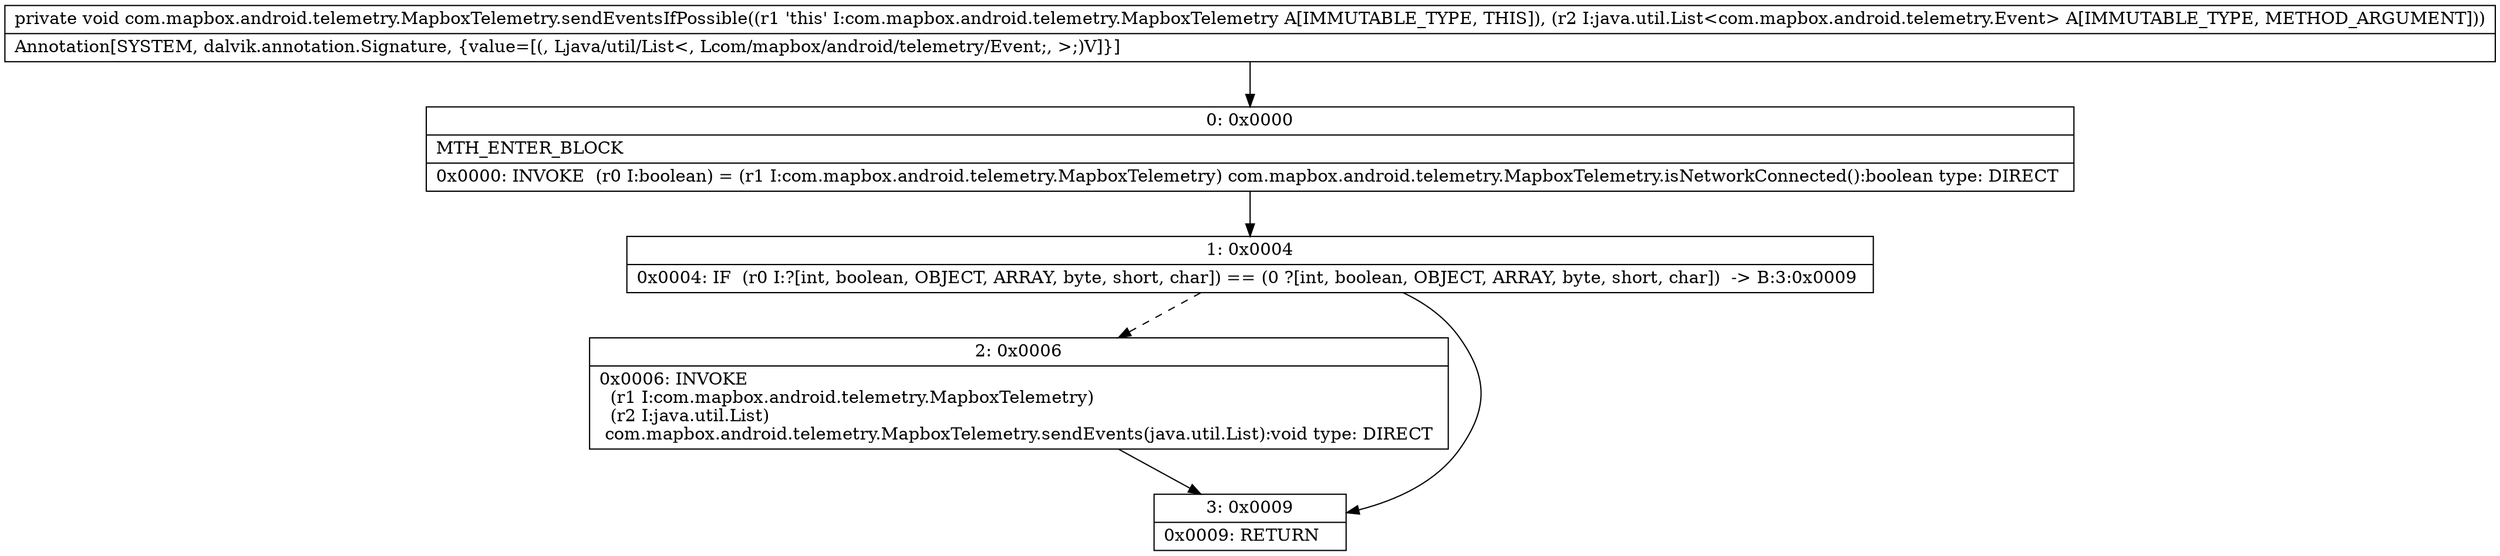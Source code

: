digraph "CFG forcom.mapbox.android.telemetry.MapboxTelemetry.sendEventsIfPossible(Ljava\/util\/List;)V" {
Node_0 [shape=record,label="{0\:\ 0x0000|MTH_ENTER_BLOCK\l|0x0000: INVOKE  (r0 I:boolean) = (r1 I:com.mapbox.android.telemetry.MapboxTelemetry) com.mapbox.android.telemetry.MapboxTelemetry.isNetworkConnected():boolean type: DIRECT \l}"];
Node_1 [shape=record,label="{1\:\ 0x0004|0x0004: IF  (r0 I:?[int, boolean, OBJECT, ARRAY, byte, short, char]) == (0 ?[int, boolean, OBJECT, ARRAY, byte, short, char])  \-\> B:3:0x0009 \l}"];
Node_2 [shape=record,label="{2\:\ 0x0006|0x0006: INVOKE  \l  (r1 I:com.mapbox.android.telemetry.MapboxTelemetry)\l  (r2 I:java.util.List)\l com.mapbox.android.telemetry.MapboxTelemetry.sendEvents(java.util.List):void type: DIRECT \l}"];
Node_3 [shape=record,label="{3\:\ 0x0009|0x0009: RETURN   \l}"];
MethodNode[shape=record,label="{private void com.mapbox.android.telemetry.MapboxTelemetry.sendEventsIfPossible((r1 'this' I:com.mapbox.android.telemetry.MapboxTelemetry A[IMMUTABLE_TYPE, THIS]), (r2 I:java.util.List\<com.mapbox.android.telemetry.Event\> A[IMMUTABLE_TYPE, METHOD_ARGUMENT]))  | Annotation[SYSTEM, dalvik.annotation.Signature, \{value=[(, Ljava\/util\/List\<, Lcom\/mapbox\/android\/telemetry\/Event;, \>;)V]\}]\l}"];
MethodNode -> Node_0;
Node_0 -> Node_1;
Node_1 -> Node_2[style=dashed];
Node_1 -> Node_3;
Node_2 -> Node_3;
}

